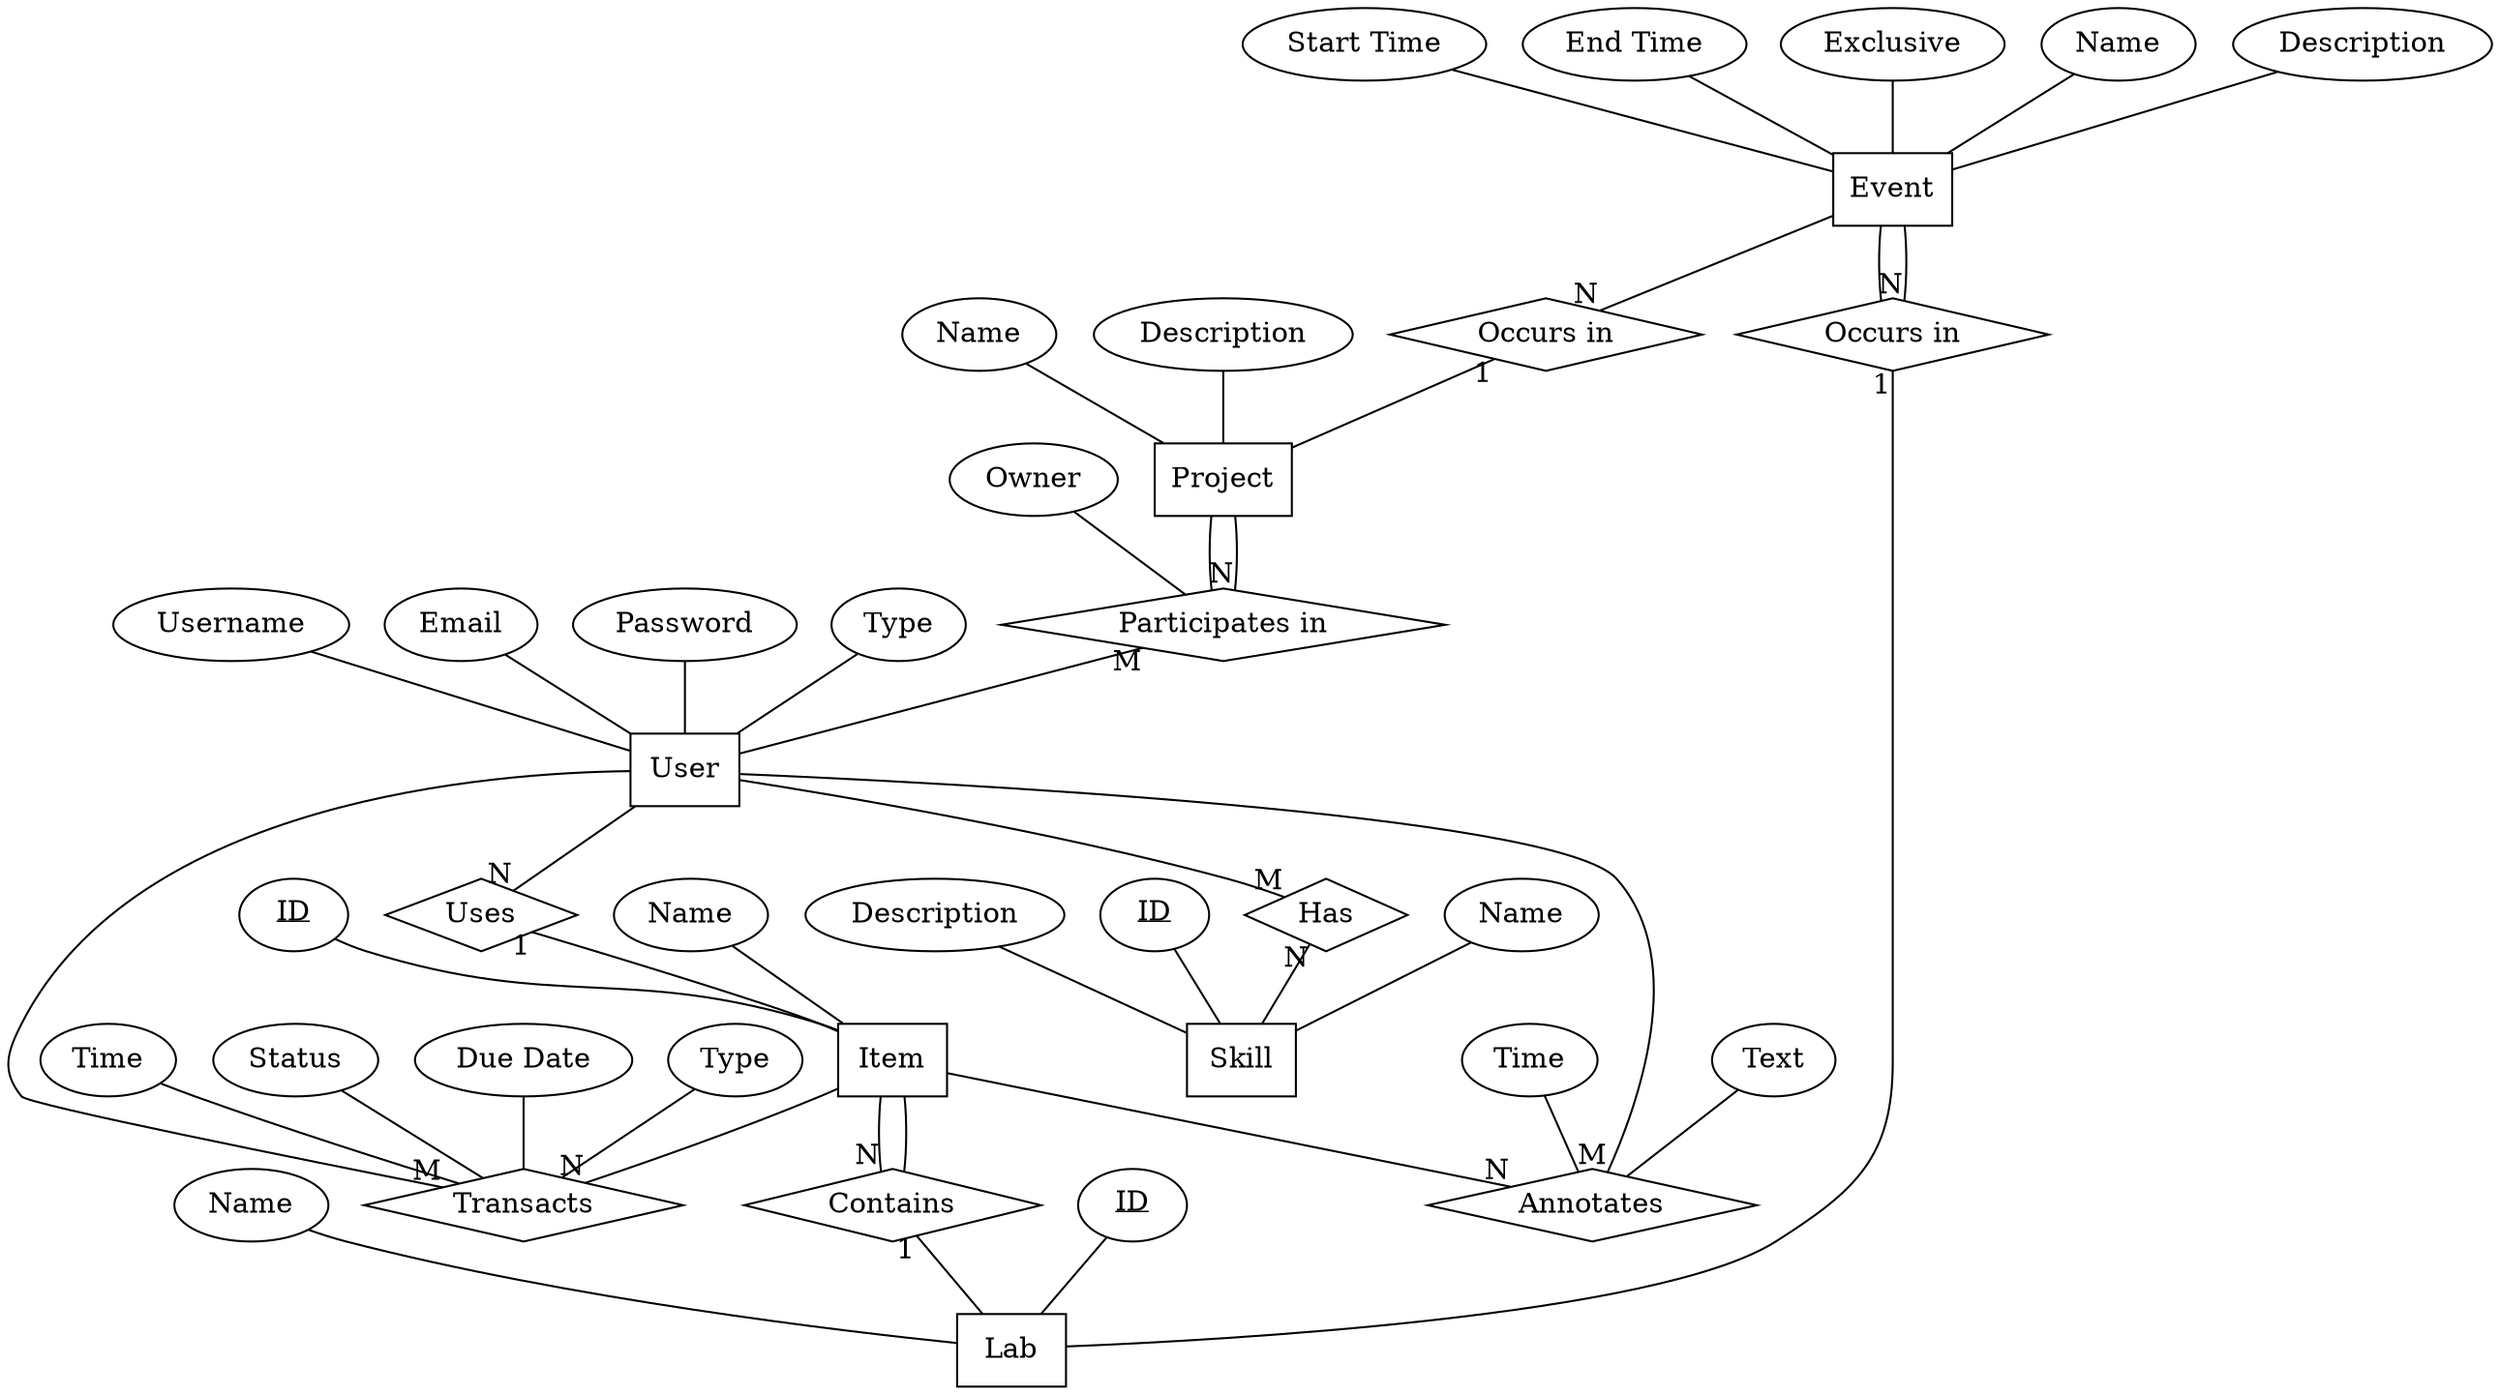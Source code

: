 digraph G {
	graph [overlap="scalexy"];
	edge [arrowhead="none"];
	/* Entities */
	node [shape="rect"];
	Item;
	Lab;
	Skill;
	User;
	Event;
	Project;

	/* Relationships */
	node [shape="diamond"];
	Skill_User [label="Has"];
	User -> Skill_User [headlabel="M"];
	Skill_User -> Skill [taillabel="N"];

	Transaction [label="Transacts"];
	User -> Transaction [headlabel="M"];
	Item -> Transaction [headlabel="N"];

	Item_User [label="Uses"];
	User -> Item_User [headlabel="N"];
	Item_User -> Item [taillabel="1"];

	Annotation [label="Annotates"];
	User -> Annotation [headlabel="M"];
	Item -> Annotation [headlabel="N"];

	Item_Lab [label="Contains"];
	Item -> Item_Lab [headlabel="N"];
	Item -> Item_Lab;
	Item_Lab -> Lab [taillabel="1"];

	Event_Lab [label="Occurs in"]
	Event -> Event_Lab;
	Event -> Event_Lab [headlabel="N"];
	Event_Lab -> Lab [taillabel="1"];

	Event_Project [label="Occurs in"]
	Event -> Event_Project [headlabel="N"];
	Event_Project -> Project [taillabel="1"];

	Project_User [label="Participates in"]
	Project -> Project_User;
	Project -> Project_User [headlabel="N"];
	Project_User -> User [taillabel="M"];

	/* Attributes */
	node [shape="ellipse"];
	Text -> Annotation;
	"Start Time" -> Event;
	"End Time" -> Event;
	"Exclusive" -> Event;
	"Owner" -> Project_User;
	Type -> Transaction;
	Time -> Transaction;
	Status -> Transaction;
	"Due Date" -> Transaction;
	Username -> User;
	Email -> User;
	Password -> User;

	TypeN [label="Type"];
	TypeN -> User;
	TimeN [label="Time"];
	TimeN -> Annotation;

	node [label="Name"];
	NameItem -> Item;
	NameLab -> Lab;
	NameSkill -> Skill;
	NameProject -> Project;
	NameEvent -> Event;

	node [label="Description"];
	SkillDescription -> Skill;
	ProjectDescription -> Project;
	EventDescription -> Event;

	node [label=<<U>ID</U>>];
	IDItem -> Item;
	IDLab -> Lab;
	IDSkill -> Skill;
}
